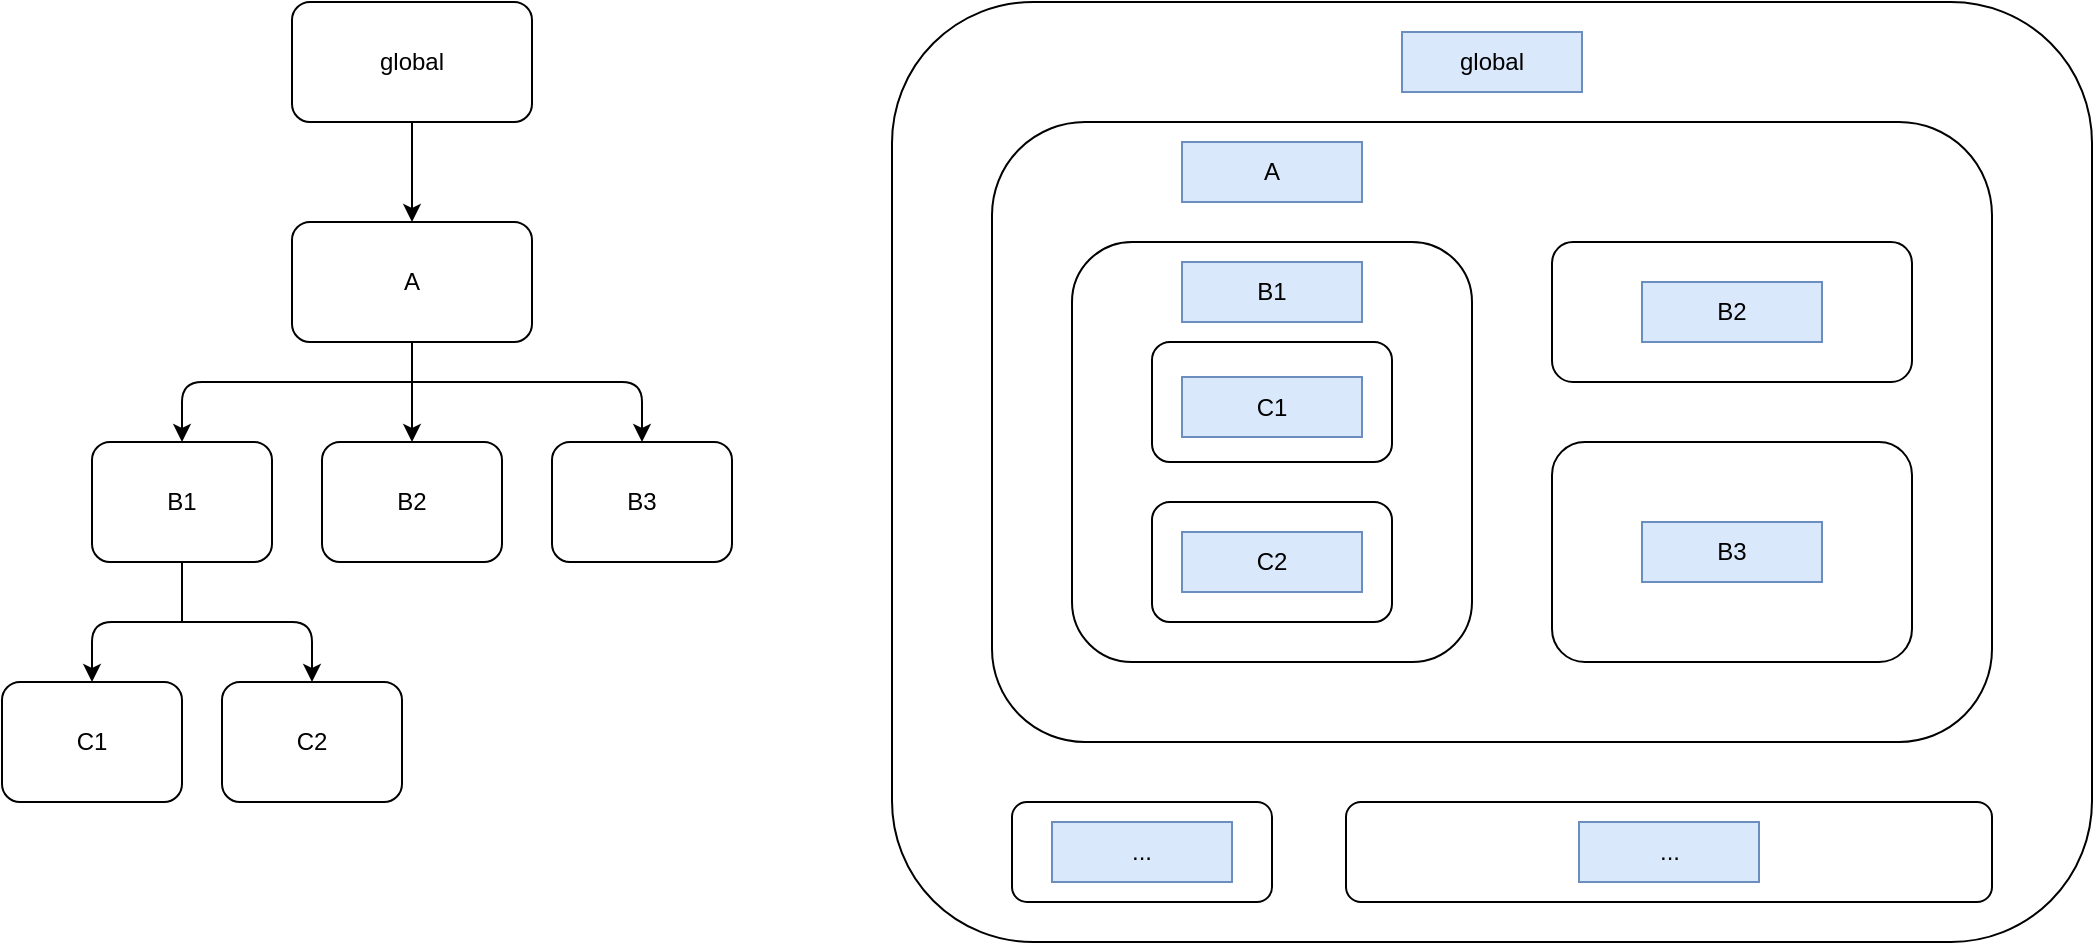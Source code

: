 <mxfile version="10.6.0" type="device"><diagram id="8iN5Dgo0m3Unkv3Beqh3" name="Page-1"><mxGraphModel dx="922" dy="553" grid="1" gridSize="10" guides="1" tooltips="1" connect="1" arrows="1" fold="1" page="1" pageScale="1" pageWidth="1654" pageHeight="2336" math="0" shadow="0"><root><mxCell id="0"/><mxCell id="1" parent="0"/><mxCell id="LeCgI8QPFqfns8XADBlJ-4" value="" style="endArrow=classic;html=1;exitX=0.5;exitY=1;exitDx=0;exitDy=0;" edge="1" parent="1"><mxGeometry width="50" height="50" relative="1" as="geometry"><mxPoint x="230" y="100" as="sourcePoint"/><mxPoint x="230" y="150" as="targetPoint"/></mxGeometry></mxCell><mxCell id="LeCgI8QPFqfns8XADBlJ-5" value="A" style="rounded=1;whiteSpace=wrap;html=1;" vertex="1" parent="1"><mxGeometry x="170" y="150" width="120" height="60" as="geometry"/></mxCell><mxCell id="LeCgI8QPFqfns8XADBlJ-6" value="B1" style="rounded=1;whiteSpace=wrap;html=1;" vertex="1" parent="1"><mxGeometry x="70" y="260" width="90" height="60" as="geometry"/></mxCell><mxCell id="LeCgI8QPFqfns8XADBlJ-10" value="B2" style="rounded=1;whiteSpace=wrap;html=1;" vertex="1" parent="1"><mxGeometry x="185" y="260" width="90" height="60" as="geometry"/></mxCell><mxCell id="LeCgI8QPFqfns8XADBlJ-11" value="B3" style="rounded=1;whiteSpace=wrap;html=1;" vertex="1" parent="1"><mxGeometry x="300" y="260" width="90" height="60" as="geometry"/></mxCell><mxCell id="LeCgI8QPFqfns8XADBlJ-12" value="" style="endArrow=classic;html=1;entryX=0.5;entryY=0;entryDx=0;entryDy=0;exitX=0.5;exitY=1;exitDx=0;exitDy=0;" edge="1" parent="1" source="LeCgI8QPFqfns8XADBlJ-5" target="LeCgI8QPFqfns8XADBlJ-10"><mxGeometry width="50" height="50" relative="1" as="geometry"><mxPoint x="70" y="390" as="sourcePoint"/><mxPoint x="120" y="340" as="targetPoint"/></mxGeometry></mxCell><mxCell id="LeCgI8QPFqfns8XADBlJ-13" value="" style="endArrow=classic;html=1;entryX=0.5;entryY=0;entryDx=0;entryDy=0;" edge="1" parent="1" target="LeCgI8QPFqfns8XADBlJ-6"><mxGeometry width="50" height="50" relative="1" as="geometry"><mxPoint x="230" y="230" as="sourcePoint"/><mxPoint x="200" y="430" as="targetPoint"/><Array as="points"><mxPoint x="115" y="230"/></Array></mxGeometry></mxCell><mxCell id="LeCgI8QPFqfns8XADBlJ-15" value="" style="endArrow=classic;html=1;entryX=0.5;entryY=0;entryDx=0;entryDy=0;" edge="1" parent="1" target="LeCgI8QPFqfns8XADBlJ-11"><mxGeometry width="50" height="50" relative="1" as="geometry"><mxPoint x="230" y="230" as="sourcePoint"/><mxPoint x="290" y="420" as="targetPoint"/><Array as="points"><mxPoint x="345" y="230"/></Array></mxGeometry></mxCell><mxCell id="LeCgI8QPFqfns8XADBlJ-16" value="" style="endArrow=classic;html=1;entryX=0.5;entryY=0;entryDx=0;entryDy=0;" edge="1" parent="1" target="LeCgI8QPFqfns8XADBlJ-17"><mxGeometry width="50" height="50" relative="1" as="geometry"><mxPoint x="115" y="350" as="sourcePoint"/><mxPoint x="115" y="360" as="targetPoint"/><Array as="points"><mxPoint x="70" y="350"/></Array></mxGeometry></mxCell><mxCell id="LeCgI8QPFqfns8XADBlJ-17" value="C1" style="rounded=1;whiteSpace=wrap;html=1;" vertex="1" parent="1"><mxGeometry x="25" y="380" width="90" height="60" as="geometry"/></mxCell><mxCell id="LeCgI8QPFqfns8XADBlJ-21" value="C2" style="rounded=1;whiteSpace=wrap;html=1;" vertex="1" parent="1"><mxGeometry x="135" y="380" width="90" height="60" as="geometry"/></mxCell><mxCell id="LeCgI8QPFqfns8XADBlJ-22" value="" style="endArrow=classic;html=1;entryX=0.5;entryY=0;entryDx=0;entryDy=0;" edge="1" parent="1" target="LeCgI8QPFqfns8XADBlJ-21"><mxGeometry width="50" height="50" relative="1" as="geometry"><mxPoint x="110" y="350" as="sourcePoint"/><mxPoint x="150" y="460" as="targetPoint"/><Array as="points"><mxPoint x="180" y="350"/></Array></mxGeometry></mxCell><mxCell id="LeCgI8QPFqfns8XADBlJ-23" value="" style="endArrow=none;html=1;entryX=0.5;entryY=1;entryDx=0;entryDy=0;" edge="1" parent="1" target="LeCgI8QPFqfns8XADBlJ-6"><mxGeometry width="50" height="50" relative="1" as="geometry"><mxPoint x="115" y="350" as="sourcePoint"/><mxPoint x="80" y="320" as="targetPoint"/></mxGeometry></mxCell><mxCell id="LeCgI8QPFqfns8XADBlJ-24" value="" style="rounded=1;whiteSpace=wrap;html=1;" vertex="1" parent="1"><mxGeometry x="470" y="40" width="600" height="470" as="geometry"/></mxCell><mxCell id="LeCgI8QPFqfns8XADBlJ-25" value="" style="rounded=1;whiteSpace=wrap;html=1;" vertex="1" parent="1"><mxGeometry x="520" y="100" width="500" height="310" as="geometry"/></mxCell><mxCell id="LeCgI8QPFqfns8XADBlJ-27" value="global" style="rounded=0;whiteSpace=wrap;html=1;fillColor=#dae8fc;strokeColor=#6c8ebf;" vertex="1" parent="1"><mxGeometry x="725" y="55" width="90" height="30" as="geometry"/></mxCell><mxCell id="LeCgI8QPFqfns8XADBlJ-29" value="" style="rounded=1;whiteSpace=wrap;html=1;" vertex="1" parent="1"><mxGeometry x="530" y="440" width="130" height="50" as="geometry"/></mxCell><mxCell id="LeCgI8QPFqfns8XADBlJ-31" value="" style="rounded=1;whiteSpace=wrap;html=1;" vertex="1" parent="1"><mxGeometry x="697" y="440" width="323" height="50" as="geometry"/></mxCell><mxCell id="LeCgI8QPFqfns8XADBlJ-32" value="" style="rounded=1;whiteSpace=wrap;html=1;" vertex="1" parent="1"><mxGeometry x="560" y="160" width="200" height="210" as="geometry"/></mxCell><mxCell id="LeCgI8QPFqfns8XADBlJ-34" value="" style="rounded=1;whiteSpace=wrap;html=1;" vertex="1" parent="1"><mxGeometry x="800" y="160" width="180" height="70" as="geometry"/></mxCell><mxCell id="LeCgI8QPFqfns8XADBlJ-35" value="" style="rounded=1;whiteSpace=wrap;html=1;" vertex="1" parent="1"><mxGeometry x="800" y="260" width="180" height="110" as="geometry"/></mxCell><mxCell id="LeCgI8QPFqfns8XADBlJ-36" value="" style="rounded=1;whiteSpace=wrap;html=1;" vertex="1" parent="1"><mxGeometry x="600" y="210" width="120" height="60" as="geometry"/></mxCell><mxCell id="LeCgI8QPFqfns8XADBlJ-37" value="" style="rounded=1;whiteSpace=wrap;html=1;" vertex="1" parent="1"><mxGeometry x="600" y="290" width="120" height="60" as="geometry"/></mxCell><mxCell id="LeCgI8QPFqfns8XADBlJ-38" value="global" style="rounded=1;whiteSpace=wrap;html=1;" vertex="1" parent="1"><mxGeometry x="170" y="40" width="120" height="60" as="geometry"/></mxCell><mxCell id="LeCgI8QPFqfns8XADBlJ-39" value="A" style="rounded=0;whiteSpace=wrap;html=1;fillColor=#dae8fc;strokeColor=#6c8ebf;" vertex="1" parent="1"><mxGeometry x="615" y="110" width="90" height="30" as="geometry"/></mxCell><mxCell id="LeCgI8QPFqfns8XADBlJ-40" value="B1" style="rounded=0;whiteSpace=wrap;html=1;fillColor=#dae8fc;strokeColor=#6c8ebf;" vertex="1" parent="1"><mxGeometry x="615" y="170" width="90" height="30" as="geometry"/></mxCell><mxCell id="LeCgI8QPFqfns8XADBlJ-41" value="C1" style="rounded=0;whiteSpace=wrap;html=1;fillColor=#dae8fc;strokeColor=#6c8ebf;" vertex="1" parent="1"><mxGeometry x="615" y="227.5" width="90" height="30" as="geometry"/></mxCell><mxCell id="LeCgI8QPFqfns8XADBlJ-42" value="C2" style="rounded=0;whiteSpace=wrap;html=1;fillColor=#dae8fc;strokeColor=#6c8ebf;" vertex="1" parent="1"><mxGeometry x="615" y="305" width="90" height="30" as="geometry"/></mxCell><mxCell id="LeCgI8QPFqfns8XADBlJ-43" value="B2" style="rounded=0;whiteSpace=wrap;html=1;fillColor=#dae8fc;strokeColor=#6c8ebf;" vertex="1" parent="1"><mxGeometry x="845" y="180" width="90" height="30" as="geometry"/></mxCell><mxCell id="LeCgI8QPFqfns8XADBlJ-44" value="B3" style="rounded=0;whiteSpace=wrap;html=1;fillColor=#dae8fc;strokeColor=#6c8ebf;" vertex="1" parent="1"><mxGeometry x="845" y="300" width="90" height="30" as="geometry"/></mxCell><mxCell id="LeCgI8QPFqfns8XADBlJ-45" value="..." style="rounded=0;whiteSpace=wrap;html=1;fillColor=#dae8fc;strokeColor=#6c8ebf;" vertex="1" parent="1"><mxGeometry x="550" y="450" width="90" height="30" as="geometry"/></mxCell><mxCell id="LeCgI8QPFqfns8XADBlJ-46" value="..." style="rounded=0;whiteSpace=wrap;html=1;fillColor=#dae8fc;strokeColor=#6c8ebf;" vertex="1" parent="1"><mxGeometry x="813.5" y="450" width="90" height="30" as="geometry"/></mxCell></root></mxGraphModel></diagram></mxfile>